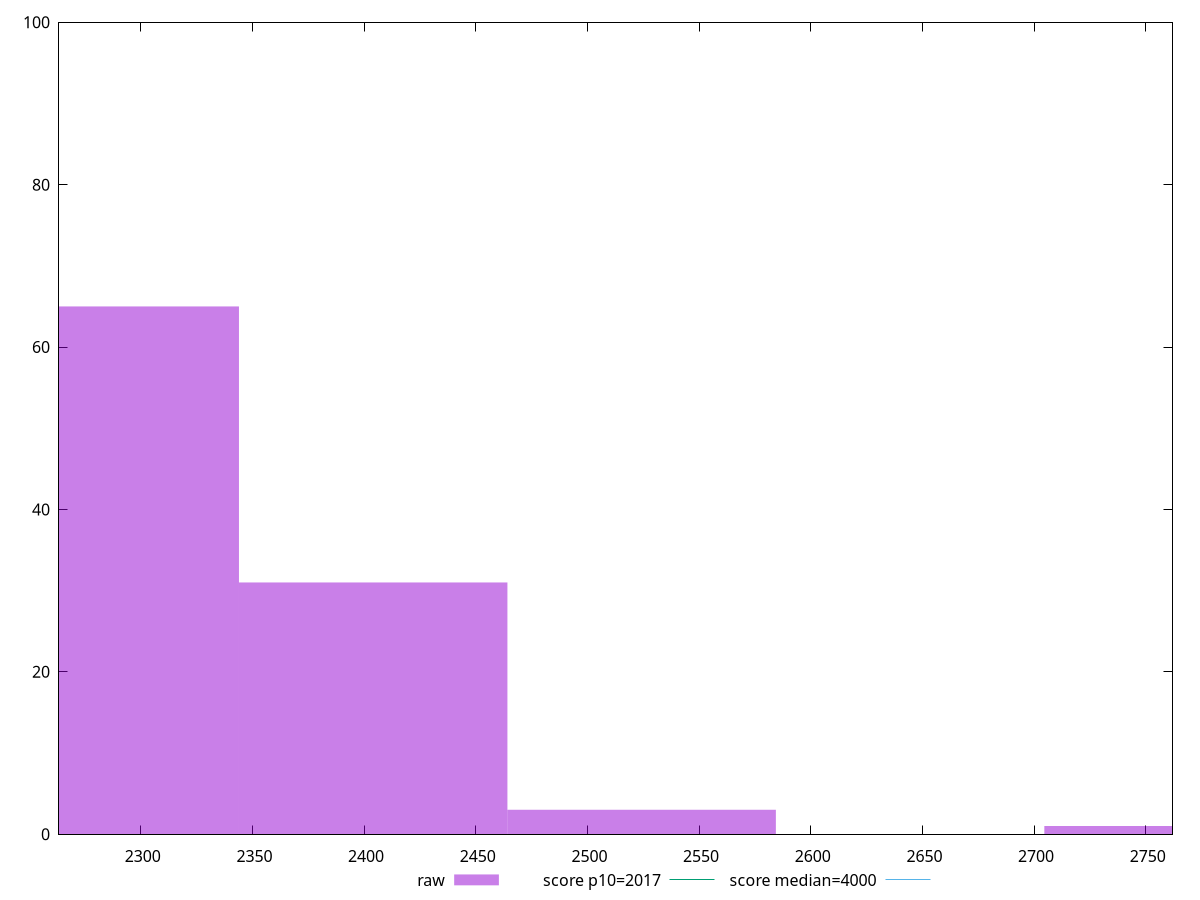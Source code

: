 reset

$raw <<EOF
2764.686862665128 1
2283.871756114671 65
2404.075532752285 31
2524.2793093898995 3
EOF

set key outside below
set boxwidth 120.20377663761427
set xrange [2263.395999999996:2761.9719999999984]
set yrange [0:100]
set trange [0:100]
set style fill transparent solid 0.5 noborder

set parametric
set terminal svg size 640, 490 enhanced background rgb 'white'
set output "reports/report_00032_2021-02-25T10-28-15.087Z/mainthread-work-breakdown/samples/astro/raw/histogram.svg"

plot $raw title "raw" with boxes, \
     2017,t title "score p10=2017", \
     4000,t title "score median=4000"

reset
